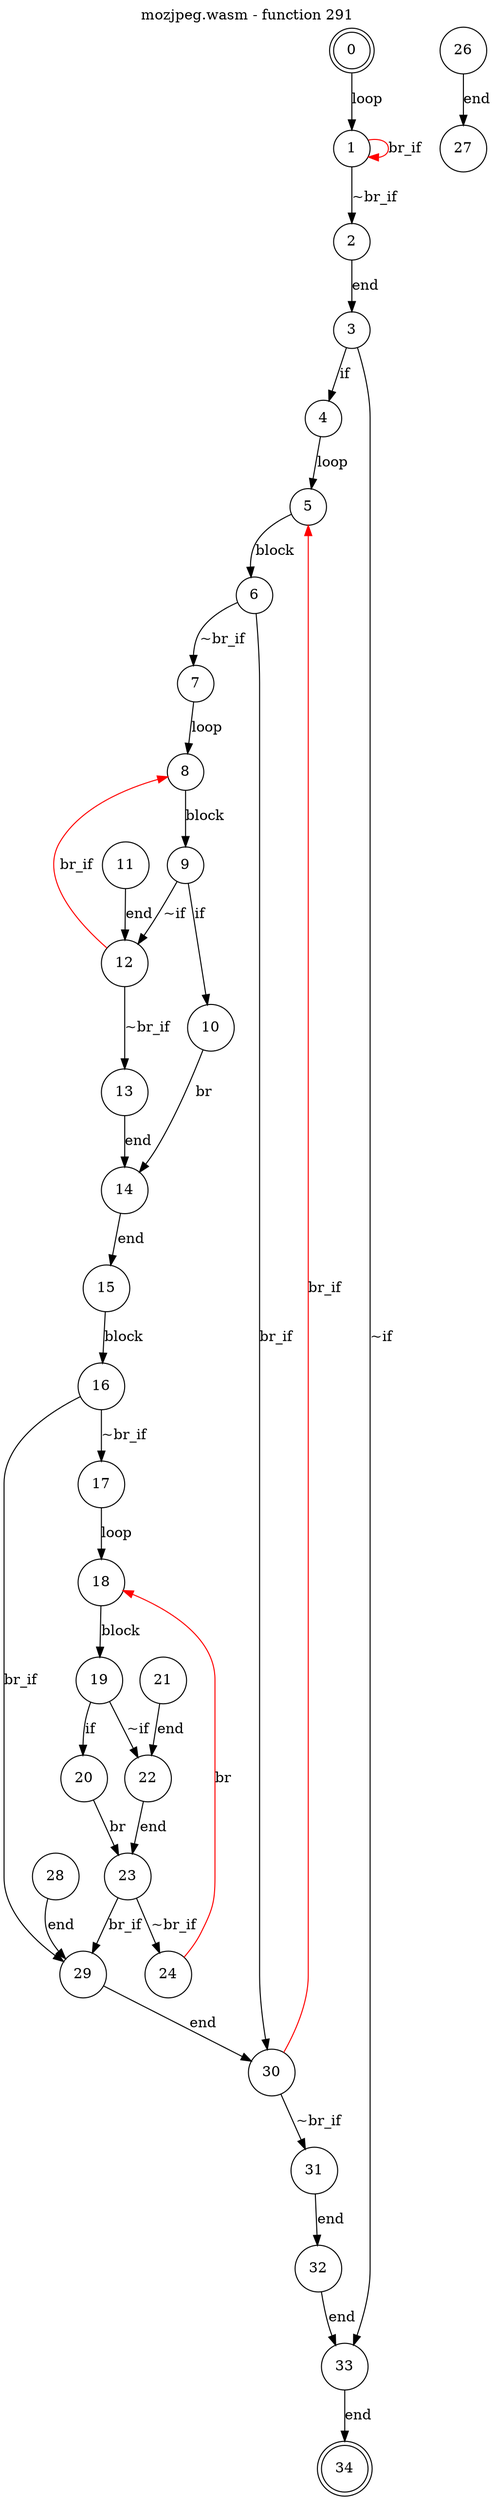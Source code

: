 digraph finite_state_machine {
    label = "mozjpeg.wasm - function 291"
    labelloc =  t
    labelfontsize = 16
    labelfontcolor = black
    labelfontname = "Helvetica"
    node [shape = doublecircle]; 0 34;
    node [shape = circle];
    0 -> 1[label = "loop"];
    1 -> 2[label = "~br_if"];
    1 -> 1[color="red" label = "br_if"];
    2 -> 3[label = "end"];
    3 -> 4[label = "if"];
    3 -> 33[label = "~if"];
    4 -> 5[label = "loop"];
    5 -> 6[label = "block"];
    6 -> 7[label = "~br_if"];
    6 -> 30[label = "br_if"];
    7 -> 8[label = "loop"];
    8 -> 9[label = "block"];
    9 -> 10[label = "if"];
    9 -> 12[label = "~if"];
    10 -> 14[label = "br"];
    11 -> 12[label = "end"];
    12 -> 13[label = "~br_if"];
    12 -> 8[color="red" label = "br_if"];
    13 -> 14[label = "end"];
    14 -> 15[label = "end"];
    15 -> 16[label = "block"];
    16 -> 17[label = "~br_if"];
    16 -> 29[label = "br_if"];
    17 -> 18[label = "loop"];
    18 -> 19[label = "block"];
    19 -> 20[label = "if"];
    19 -> 22[label = "~if"];
    20 -> 23[label = "br"];
    21 -> 22[label = "end"];
    22 -> 23[label = "end"];
    23 -> 24[label = "~br_if"];
    23 -> 29[label = "br_if"];
    24 -> 18[color="red" label = "br"];
    26 -> 27[label = "end"];
    28 -> 29[label = "end"];
    29 -> 30[label = "end"];
    30 -> 31[label = "~br_if"];
    30 -> 5[color="red" label = "br_if"];
    31 -> 32[label = "end"];
    32 -> 33[label = "end"];
    33 -> 34[label = "end"];
}
